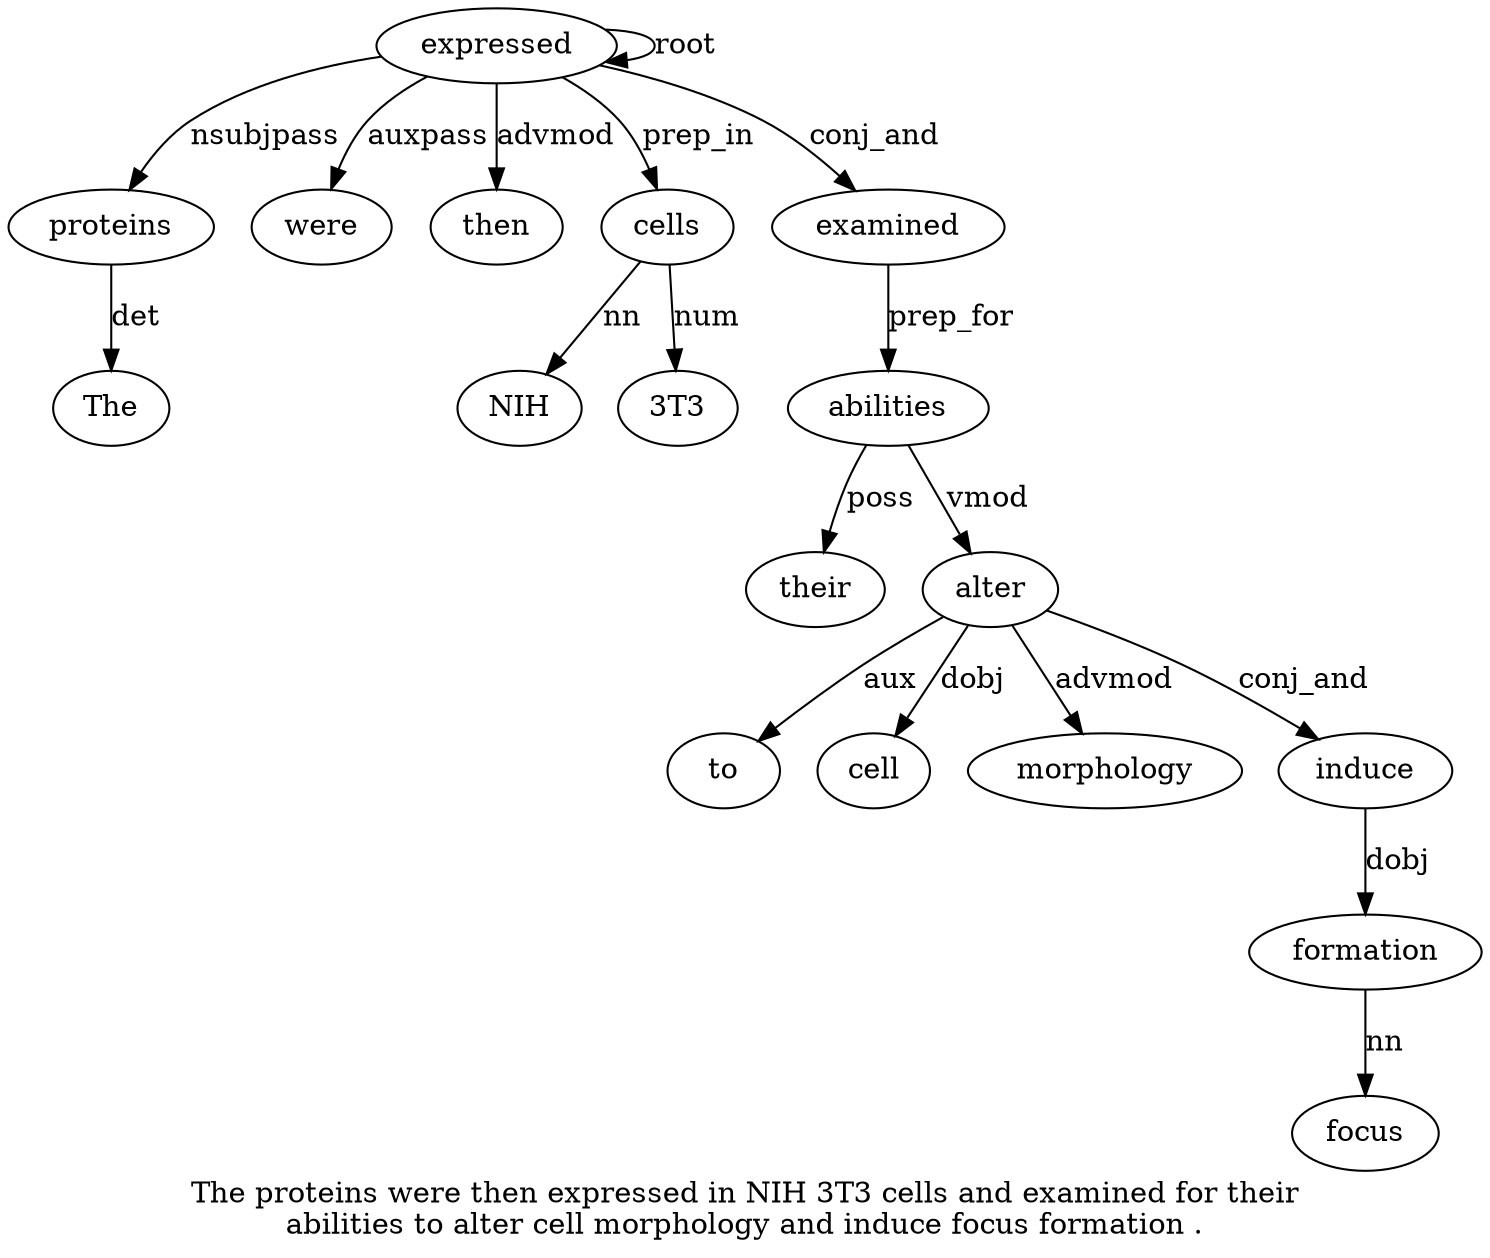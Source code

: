 digraph "The proteins were then expressed in NIH 3T3 cells and examined for their abilities to alter cell morphology and induce focus formation ." {
label="The proteins were then expressed in NIH 3T3 cells and examined for their
abilities to alter cell morphology and induce focus formation .";
proteins2 [style=filled, fillcolor=white, label=proteins];
The1 [style=filled, fillcolor=white, label=The];
proteins2 -> The1  [label=det];
expressed5 [style=filled, fillcolor=white, label=expressed];
expressed5 -> proteins2  [label=nsubjpass];
were3 [style=filled, fillcolor=white, label=were];
expressed5 -> were3  [label=auxpass];
then4 [style=filled, fillcolor=white, label=then];
expressed5 -> then4  [label=advmod];
expressed5 -> expressed5  [label=root];
cells9 [style=filled, fillcolor=white, label=cells];
NIH7 [style=filled, fillcolor=white, label=NIH];
cells9 -> NIH7  [label=nn];
"3T38" [style=filled, fillcolor=white, label="3T3"];
cells9 -> "3T38"  [label=num];
expressed5 -> cells9  [label=prep_in];
examined11 [style=filled, fillcolor=white, label=examined];
expressed5 -> examined11  [label=conj_and];
abilities14 [style=filled, fillcolor=white, label=abilities];
their13 [style=filled, fillcolor=white, label=their];
abilities14 -> their13  [label=poss];
examined11 -> abilities14  [label=prep_for];
alter16 [style=filled, fillcolor=white, label=alter];
to15 [style=filled, fillcolor=white, label=to];
alter16 -> to15  [label=aux];
abilities14 -> alter16  [label=vmod];
cell17 [style=filled, fillcolor=white, label=cell];
alter16 -> cell17  [label=dobj];
morphology18 [style=filled, fillcolor=white, label=morphology];
alter16 -> morphology18  [label=advmod];
induce20 [style=filled, fillcolor=white, label=induce];
alter16 -> induce20  [label=conj_and];
formation22 [style=filled, fillcolor=white, label=formation];
focus21 [style=filled, fillcolor=white, label=focus];
formation22 -> focus21  [label=nn];
induce20 -> formation22  [label=dobj];
}
